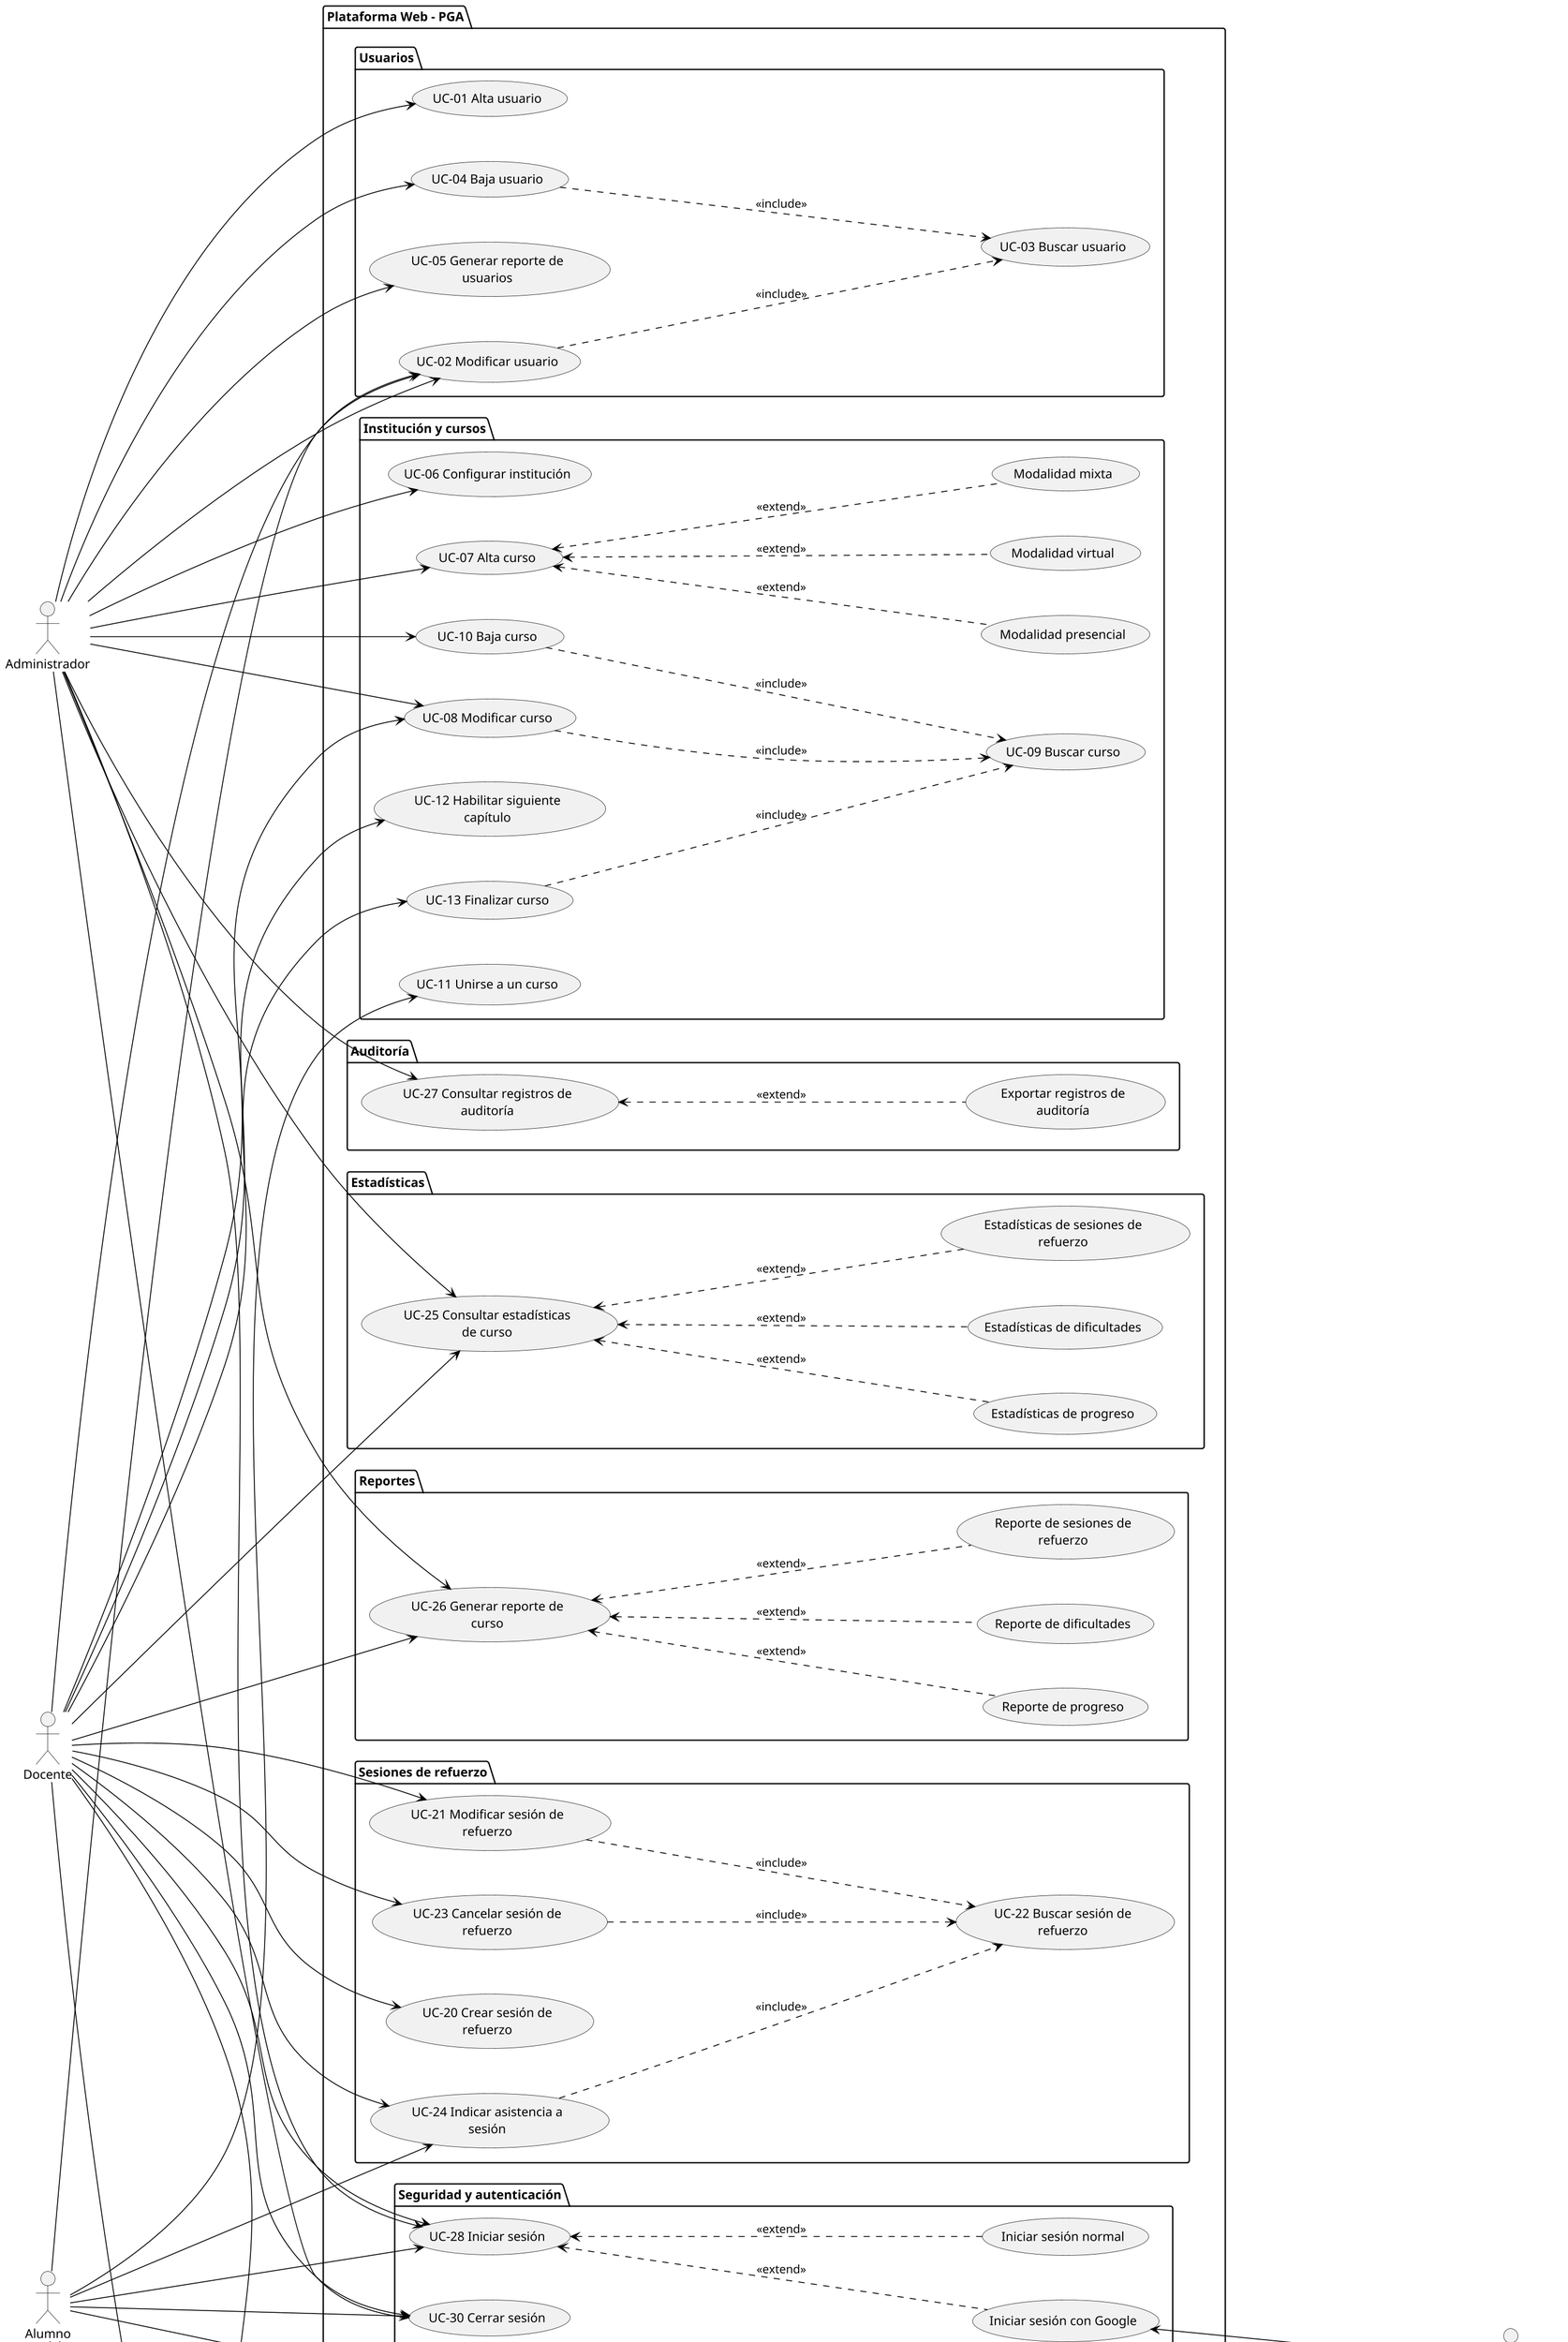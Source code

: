 @startuml DCU_Expandido
left to right direction

skinparam dpi 150
skinparam usecasePadding 25
skinparam actorPadding 100
skinparam packagePadding 20
skinparam wrapWidth 200

skinparam nodesep 50
skinparam ranksep 300

skinparam ArrowThickness 1
skinparam ArrowColor Black


actor Administrador
actor Docente
actor Alumno
actor "Google OAuth 2.0" as GoogleOAuth2
actor Videojuego

package "Plataforma Web - PGA"{
  'Subsistemas'
  package "Usuarios" {
    usecase "UC-01 Alta usuario" as UC01
    usecase "UC-02 Modificar usuario" as UC02
    usecase "UC-03 Buscar usuario" as UC03
    usecase "UC-04 Baja usuario" as UC04
    usecase "UC-05 Generar reporte de usuarios" as UC05

    'Relaciones'
    Administrador --> UC01
    Administrador --> UC02
    Alumno --> UC02
    Docente --> UC02
    UC02 ..> UC03 : <<include>>
    Administrador --> UC04
    UC04 ..> UC03 : <<include>>
    Administrador --> UC05
  }

  package "Institución y cursos" {
    usecase "UC-06 Configurar institución" as UC06
    usecase "UC-07 Alta curso" as UC07
    usecase "Modalidad presencial" as UC07A
    usecase "Modalidad virtual" as UC07B
    usecase "Modalidad mixta" as UC07C
    usecase "UC-08 Modificar curso" as UC08
    usecase "UC-09 Buscar curso" as UC09
    usecase "UC-10 Baja curso" as UC10
    usecase "UC-11 Unirse a un curso" as UC11
    usecase "UC-12 Habilitar siguiente capítulo" as UC12
    usecase "UC-13 Finalizar curso" as UC13

    'Relaciones'
    'Institución
    Administrador --> UC06
    'ABM Cursos
    Administrador --> UC07
    UC07 <.. UC07A : <<extend>>
    UC07 <.. UC07B : <<extend>>
    UC07 <.. UC07C : <<extend>>
    Administrador --> UC08
    Docente --> UC08
    Administrador --> UC10
    UC08 ..> UC09 : <<include>>
    UC10 ..> UC09 : <<include>>
    'Unirse a curso
    Alumno --> UC11
    'Habilitar capítulo
    Docente --> UC12
    Docente --> UC13
    UC13 ..> UC09 : <<include>>
  }

  package "Progreso" {
    usecase "UC-14 Consultar progreso de alumnos" as UC14
    usecase "UC-15 Consultar mi progreso" as UC15
    usecase "UC-16 Sincronizar progreso de alumno" as UC16

    'Relaciones'
    Docente --> UC14
    Alumno --> UC15
    Videojuego -up-> UC16
  }

  package "Dificultades"{
    usecase "UC-17 Consultar dificultades de alumnos" as UC17
    usecase "UC-18 Consultar mis dificultades" as UC18
    usecase "UC-19 Sincronizar dificultades de alumno" as UC19

    'Relaciones'
    Docente --> UC17
    Alumno --> UC18
    Videojuego -up-> UC19
  }

  package "Sesiones de refuerzo" {
    usecase "UC-20 Crear sesión de refuerzo" as UC20
    usecase "UC-21 Modificar sesión de refuerzo" as UC21
    usecase "UC-22 Buscar sesión de refuerzo" as UC22
    usecase "UC-23 Cancelar sesión de refuerzo" as UC23
    usecase "UC-24 Indicar asistencia a sesión" as UC24

    'Relaciones'
    Docente --> UC20
    Docente --> UC21
    Docente --> UC23
    UC21 ..> UC22 : <<include>>
    UC23 ..> UC22 : <<include>>
    Docente --> UC24
    Alumno --> UC24
    UC24 ..> UC22 : <<include>>
  }

  package "Estadísticas"{
    usecase "UC-25 Consultar estadísticas de curso" as UC25
    usecase "Estadísticas de progreso" as UC25A
    usecase "Estadísticas de dificultades" as UC25B
    usecase "Estadísticas de sesiones de refuerzo" as UC25C

    'Relaciones'
    Docente --> UC25
    Administrador --> UC25
    UC25 <.. UC25A : <<extend>>
    UC25 <.. UC25B : <<extend>>
    UC25 <.. UC25C : <<extend>>
  }

  package "Reportes"{
    usecase "UC-26 Generar reporte de curso" as UC26
    usecase "Reporte de progreso" as UC26A
    usecase "Reporte de dificultades" as UC26B
    usecase "Reporte de sesiones de refuerzo" as UC26C

    'Relaciones'
    Docente --> UC26
    Administrador --> UC26
    UC26 <.. UC26A : <<extend>>
    UC26 <.. UC26B : <<extend>>
    UC26 <.. UC26C : <<extend>>
  }

  package "Auditoría" {
    usecase "UC-27 Consultar registros de auditoría" as UC27
    usecase "Exportar registros de auditoría" as UC27A

    'Relaciones'
    Administrador --> UC27
    UC27 <.. UC27A : <<extend>>
  }

  package "Seguridad y autenticación" {
    usecase "UC-28 Iniciar sesión" as UC28
    usecase "Iniciar sesión normal" as UC28A
    usecase "Iniciar sesión con Google" as UC28B
    usecase "UC-29 Registrarse" as UC29
    usecase "Registro normal" as UC29A
    usecase "Registro con Google" as UC29B
    usecase "UC-30 Cerrar sesión" as UC30

    'Relaciones'
    Administrador --> UC28
    Administrador --> UC30
    Docente --> UC28
    Docente --> UC30
    Alumno --> UC28
    Alumno --> UC29
    Alumno --> UC30
    UC28 <.. UC28A : <<extend>>
    UC28 <.. UC28B : <<extend>>
    UC29 <.. UC29A : <<extend>>
    UC29 <.. UC29B : <<extend>>
    GoogleOAuth2 -up-> UC28B
    GoogleOAuth2 -up-> UC29B
  }

}
@enduml